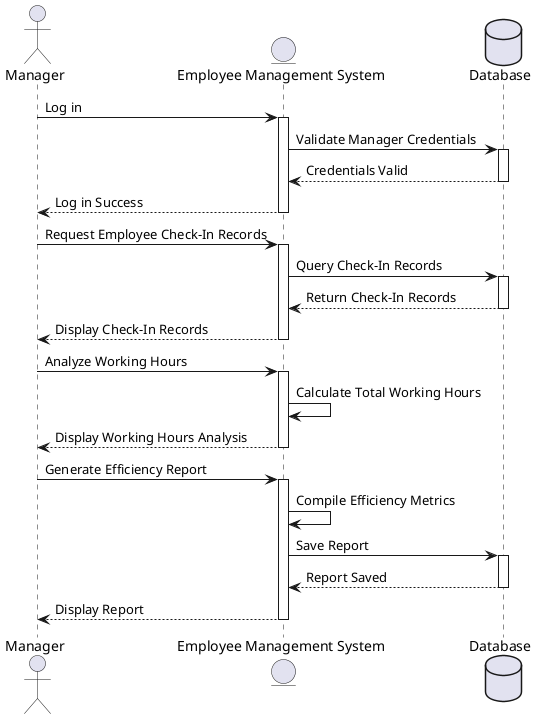 @startuml
actor Manager
entity "Employee Management System" as EMS
database "Database" as DB

Manager -> EMS : Log in
activate EMS
EMS -> DB : Validate Manager Credentials
activate DB
DB --> EMS : Credentials Valid
deactivate DB
EMS --> Manager : Log in Success
deactivate EMS

Manager -> EMS : Request Employee Check-In Records
activate EMS
EMS -> DB : Query Check-In Records
activate DB
DB --> EMS : Return Check-In Records
deactivate DB
EMS --> Manager : Display Check-In Records
deactivate EMS

Manager -> EMS : Analyze Working Hours
activate EMS
EMS -> EMS : Calculate Total Working Hours
EMS --> Manager : Display Working Hours Analysis
deactivate EMS

Manager -> EMS : Generate Efficiency Report
activate EMS
EMS -> EMS : Compile Efficiency Metrics
EMS -> DB : Save Report
activate DB
DB --> EMS : Report Saved
deactivate DB
EMS --> Manager : Display Report
deactivate EMS
@enduml